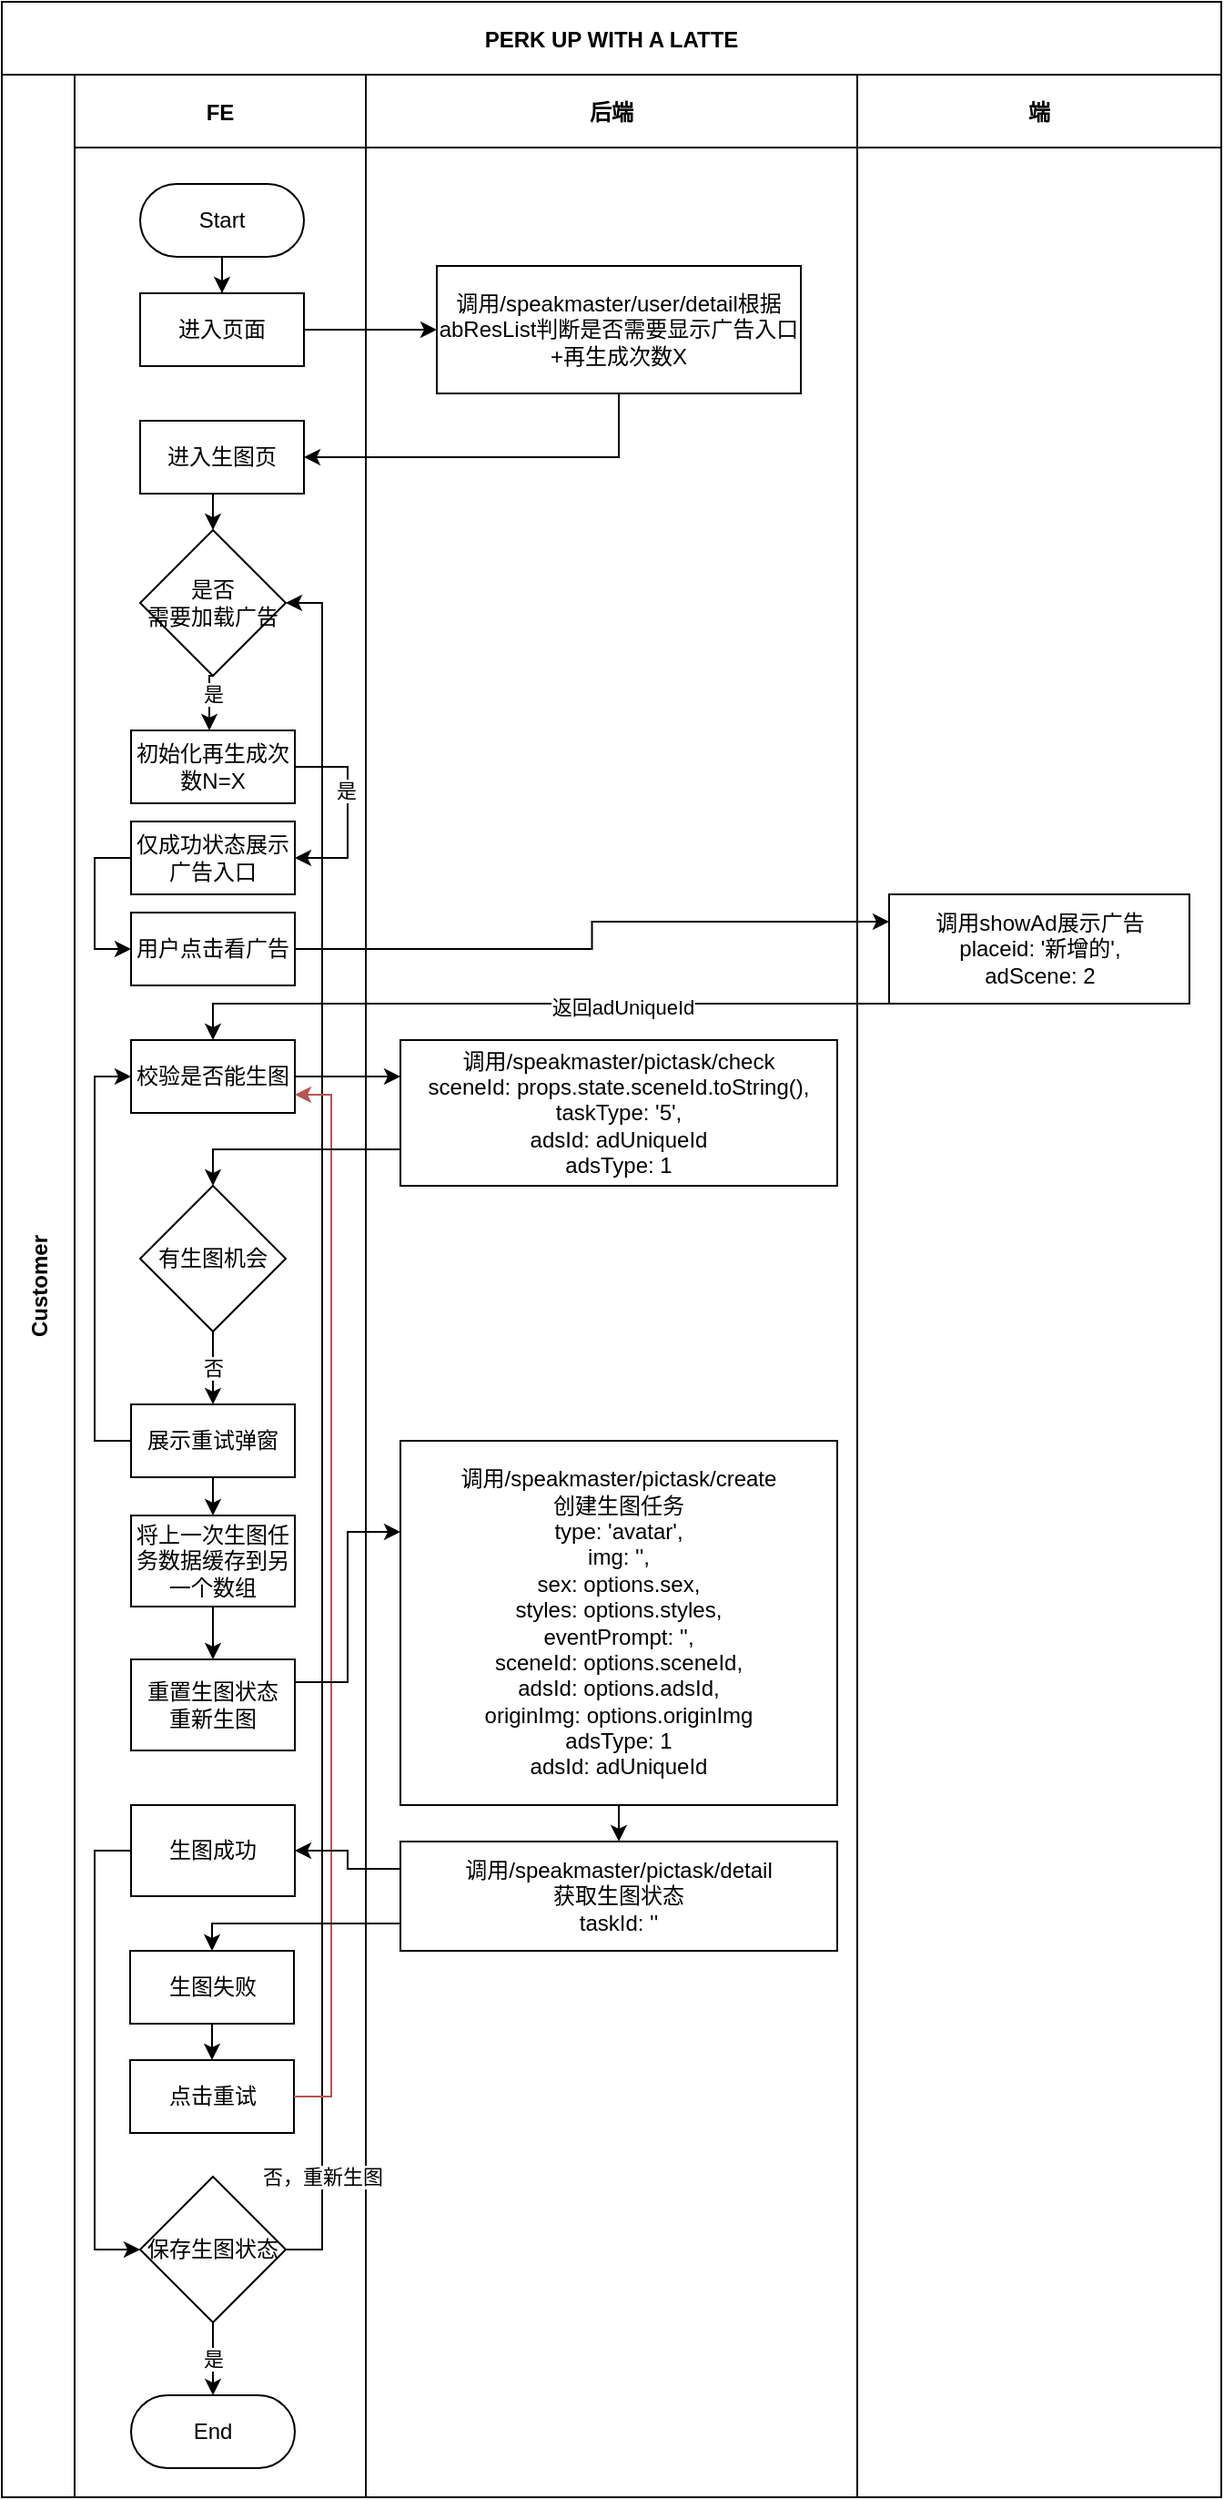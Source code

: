 <mxfile version="26.0.16">
  <diagram id="kgpKYQtTHZ0yAKxKKP6v" name="Page-1">
    <mxGraphModel dx="794" dy="483" grid="1" gridSize="10" guides="1" tooltips="1" connect="1" arrows="1" fold="1" page="1" pageScale="1" pageWidth="850" pageHeight="1100" math="0" shadow="0">
      <root>
        <mxCell id="0" />
        <mxCell id="1" parent="0" />
        <mxCell id="3nuBFxr9cyL0pnOWT2aG-1" value="PERK UP WITH A LATTE" style="shape=table;childLayout=tableLayout;startSize=40;collapsible=0;recursiveResize=0;expand=0;fillColor=none;fontStyle=1" parent="1" vertex="1">
          <mxGeometry x="100" y="70" width="670" height="1370" as="geometry" />
        </mxCell>
        <mxCell id="3nuBFxr9cyL0pnOWT2aG-3" value="Customer" style="shape=tableRow;horizontal=0;swimlaneHead=0;swimlaneBody=0;top=0;left=0;bottom=0;right=0;fillColor=none;points=[[0,0.5],[1,0.5]];portConstraint=eastwest;startSize=40;collapsible=0;recursiveResize=0;expand=0;fontStyle=1;" parent="3nuBFxr9cyL0pnOWT2aG-1" vertex="1">
          <mxGeometry y="40" width="670" height="1330" as="geometry" />
        </mxCell>
        <mxCell id="3nuBFxr9cyL0pnOWT2aG-4" value="FE" style="swimlane;swimlaneHead=0;swimlaneBody=0;connectable=0;fillColor=none;startSize=40;collapsible=0;recursiveResize=0;expand=0;fontStyle=1;" parent="3nuBFxr9cyL0pnOWT2aG-3" vertex="1">
          <mxGeometry x="40" width="160" height="1330" as="geometry">
            <mxRectangle width="160" height="1330" as="alternateBounds" />
          </mxGeometry>
        </mxCell>
        <mxCell id="3nuBFxr9cyL0pnOWT2aG-5" style="edgeStyle=orthogonalEdgeStyle;rounded=0;orthogonalLoop=1;jettySize=auto;html=1;" parent="3nuBFxr9cyL0pnOWT2aG-4" source="3nuBFxr9cyL0pnOWT2aG-6" target="3nuBFxr9cyL0pnOWT2aG-7" edge="1">
          <mxGeometry relative="1" as="geometry" />
        </mxCell>
        <mxCell id="3nuBFxr9cyL0pnOWT2aG-6" value="Start" style="rounded=1;whiteSpace=wrap;html=1;arcSize=50;" parent="3nuBFxr9cyL0pnOWT2aG-4" vertex="1">
          <mxGeometry x="36" y="60" width="90" height="40" as="geometry" />
        </mxCell>
        <mxCell id="3nuBFxr9cyL0pnOWT2aG-7" value="进入页面" style="rounded=0;whiteSpace=wrap;html=1;" parent="3nuBFxr9cyL0pnOWT2aG-4" vertex="1">
          <mxGeometry x="36" y="120" width="90" height="40" as="geometry" />
        </mxCell>
        <mxCell id="83-cvZ2OEZh-le51dASl-3" style="edgeStyle=orthogonalEdgeStyle;rounded=0;orthogonalLoop=1;jettySize=auto;html=1;exitX=0.5;exitY=1;exitDx=0;exitDy=0;entryX=0.5;entryY=0;entryDx=0;entryDy=0;" edge="1" parent="3nuBFxr9cyL0pnOWT2aG-4" source="3nuBFxr9cyL0pnOWT2aG-17" target="83-cvZ2OEZh-le51dASl-2">
          <mxGeometry relative="1" as="geometry" />
        </mxCell>
        <mxCell id="3nuBFxr9cyL0pnOWT2aG-17" value="进入生图页" style="rounded=0;whiteSpace=wrap;html=1;" parent="3nuBFxr9cyL0pnOWT2aG-4" vertex="1">
          <mxGeometry x="36" y="190" width="90" height="40" as="geometry" />
        </mxCell>
        <mxCell id="83-cvZ2OEZh-le51dASl-7" style="edgeStyle=orthogonalEdgeStyle;rounded=0;orthogonalLoop=1;jettySize=auto;html=1;exitX=0.5;exitY=1;exitDx=0;exitDy=0;entryX=0.5;entryY=0;entryDx=0;entryDy=0;" edge="1" parent="3nuBFxr9cyL0pnOWT2aG-4" source="83-cvZ2OEZh-le51dASl-2">
          <mxGeometry relative="1" as="geometry">
            <mxPoint x="74" y="330" as="sourcePoint" />
            <mxPoint x="74" y="360" as="targetPoint" />
          </mxGeometry>
        </mxCell>
        <mxCell id="83-cvZ2OEZh-le51dASl-51" value="是" style="edgeLabel;html=1;align=center;verticalAlign=middle;resizable=0;points=[];" vertex="1" connectable="0" parent="83-cvZ2OEZh-le51dASl-7">
          <mxGeometry x="-0.267" y="4" relative="1" as="geometry">
            <mxPoint x="-2" as="offset" />
          </mxGeometry>
        </mxCell>
        <mxCell id="83-cvZ2OEZh-le51dASl-2" value="&lt;div&gt;是否&lt;/div&gt;需要加载广告" style="rhombus;whiteSpace=wrap;html=1;" vertex="1" parent="3nuBFxr9cyL0pnOWT2aG-4">
          <mxGeometry x="36" y="250" width="80" height="80" as="geometry" />
        </mxCell>
        <mxCell id="83-cvZ2OEZh-le51dASl-6" value="初始化再生成次数N=X" style="rounded=0;whiteSpace=wrap;html=1;" vertex="1" parent="3nuBFxr9cyL0pnOWT2aG-4">
          <mxGeometry x="31" y="360" width="90" height="40" as="geometry" />
        </mxCell>
        <mxCell id="83-cvZ2OEZh-le51dASl-8" value="用户点击看广告" style="rounded=0;whiteSpace=wrap;html=1;" vertex="1" parent="3nuBFxr9cyL0pnOWT2aG-4">
          <mxGeometry x="31" y="460" width="90" height="40" as="geometry" />
        </mxCell>
        <mxCell id="83-cvZ2OEZh-le51dASl-27" value="校验是否能生图" style="rounded=0;whiteSpace=wrap;html=1;" vertex="1" parent="3nuBFxr9cyL0pnOWT2aG-4">
          <mxGeometry x="31" y="530" width="90" height="40" as="geometry" />
        </mxCell>
        <mxCell id="83-cvZ2OEZh-le51dASl-32" value="否" style="edgeStyle=orthogonalEdgeStyle;rounded=0;orthogonalLoop=1;jettySize=auto;html=1;exitX=0.5;exitY=1;exitDx=0;exitDy=0;entryX=0.5;entryY=0;entryDx=0;entryDy=0;" edge="1" parent="3nuBFxr9cyL0pnOWT2aG-4" source="83-cvZ2OEZh-le51dASl-29" target="83-cvZ2OEZh-le51dASl-31">
          <mxGeometry relative="1" as="geometry" />
        </mxCell>
        <mxCell id="83-cvZ2OEZh-le51dASl-29" value="有生图机会&lt;div&gt;&lt;/div&gt;" style="rhombus;whiteSpace=wrap;html=1;" vertex="1" parent="3nuBFxr9cyL0pnOWT2aG-4">
          <mxGeometry x="36" y="610" width="80" height="80" as="geometry" />
        </mxCell>
        <mxCell id="83-cvZ2OEZh-le51dASl-33" style="edgeStyle=orthogonalEdgeStyle;rounded=0;orthogonalLoop=1;jettySize=auto;html=1;exitX=0;exitY=0.5;exitDx=0;exitDy=0;entryX=0;entryY=0.5;entryDx=0;entryDy=0;" edge="1" parent="3nuBFxr9cyL0pnOWT2aG-4" source="83-cvZ2OEZh-le51dASl-31" target="83-cvZ2OEZh-le51dASl-27">
          <mxGeometry relative="1" as="geometry" />
        </mxCell>
        <mxCell id="83-cvZ2OEZh-le51dASl-35" style="edgeStyle=orthogonalEdgeStyle;rounded=0;orthogonalLoop=1;jettySize=auto;html=1;exitX=0.5;exitY=1;exitDx=0;exitDy=0;entryX=0.5;entryY=0;entryDx=0;entryDy=0;" edge="1" parent="3nuBFxr9cyL0pnOWT2aG-4" source="83-cvZ2OEZh-le51dASl-31" target="83-cvZ2OEZh-le51dASl-34">
          <mxGeometry relative="1" as="geometry" />
        </mxCell>
        <mxCell id="83-cvZ2OEZh-le51dASl-31" value="展示重试弹窗" style="rounded=0;whiteSpace=wrap;html=1;" vertex="1" parent="3nuBFxr9cyL0pnOWT2aG-4">
          <mxGeometry x="31" y="730" width="90" height="40" as="geometry" />
        </mxCell>
        <mxCell id="83-cvZ2OEZh-le51dASl-37" style="edgeStyle=orthogonalEdgeStyle;rounded=0;orthogonalLoop=1;jettySize=auto;html=1;exitX=0.5;exitY=1;exitDx=0;exitDy=0;entryX=0.5;entryY=0;entryDx=0;entryDy=0;" edge="1" parent="3nuBFxr9cyL0pnOWT2aG-4" source="83-cvZ2OEZh-le51dASl-34" target="83-cvZ2OEZh-le51dASl-36">
          <mxGeometry relative="1" as="geometry" />
        </mxCell>
        <mxCell id="83-cvZ2OEZh-le51dASl-34" value="&lt;div&gt;将上一次生图任务数据缓存到另一个数组&lt;/div&gt;" style="rounded=0;whiteSpace=wrap;html=1;" vertex="1" parent="3nuBFxr9cyL0pnOWT2aG-4">
          <mxGeometry x="31" y="791" width="90" height="50" as="geometry" />
        </mxCell>
        <mxCell id="83-cvZ2OEZh-le51dASl-36" value="重置生图状态&lt;div&gt;重新生图&lt;/div&gt;" style="rounded=0;whiteSpace=wrap;html=1;" vertex="1" parent="3nuBFxr9cyL0pnOWT2aG-4">
          <mxGeometry x="31" y="870" width="90" height="50" as="geometry" />
        </mxCell>
        <mxCell id="83-cvZ2OEZh-le51dASl-110" style="edgeStyle=orthogonalEdgeStyle;rounded=0;orthogonalLoop=1;jettySize=auto;html=1;exitX=0;exitY=0.5;exitDx=0;exitDy=0;entryX=0;entryY=0.5;entryDx=0;entryDy=0;" edge="1" parent="3nuBFxr9cyL0pnOWT2aG-4" source="83-cvZ2OEZh-le51dASl-38" target="83-cvZ2OEZh-le51dASl-40">
          <mxGeometry relative="1" as="geometry" />
        </mxCell>
        <mxCell id="83-cvZ2OEZh-le51dASl-38" value="生图成功" style="rounded=0;whiteSpace=wrap;html=1;" vertex="1" parent="3nuBFxr9cyL0pnOWT2aG-4">
          <mxGeometry x="31" y="950" width="90" height="50" as="geometry" />
        </mxCell>
        <mxCell id="83-cvZ2OEZh-le51dASl-44" value="是" style="edgeStyle=orthogonalEdgeStyle;rounded=0;orthogonalLoop=1;jettySize=auto;html=1;exitX=0.5;exitY=1;exitDx=0;exitDy=0;entryX=0.5;entryY=0;entryDx=0;entryDy=0;" edge="1" parent="3nuBFxr9cyL0pnOWT2aG-4" source="83-cvZ2OEZh-le51dASl-40" target="83-cvZ2OEZh-le51dASl-41">
          <mxGeometry relative="1" as="geometry" />
        </mxCell>
        <mxCell id="83-cvZ2OEZh-le51dASl-45" style="edgeStyle=orthogonalEdgeStyle;rounded=0;orthogonalLoop=1;jettySize=auto;html=1;exitX=1;exitY=0.5;exitDx=0;exitDy=0;entryX=1;entryY=0.5;entryDx=0;entryDy=0;" edge="1" parent="3nuBFxr9cyL0pnOWT2aG-4" source="83-cvZ2OEZh-le51dASl-40" target="83-cvZ2OEZh-le51dASl-2">
          <mxGeometry relative="1" as="geometry" />
        </mxCell>
        <mxCell id="83-cvZ2OEZh-le51dASl-46" value="否，重新生图" style="edgeLabel;html=1;align=center;verticalAlign=middle;resizable=0;points=[];" vertex="1" connectable="0" parent="83-cvZ2OEZh-le51dASl-45">
          <mxGeometry x="-0.832" y="1" relative="1" as="geometry">
            <mxPoint x="1" y="19" as="offset" />
          </mxGeometry>
        </mxCell>
        <mxCell id="83-cvZ2OEZh-le51dASl-40" value="保存生图状态&lt;div&gt;&lt;/div&gt;" style="rhombus;whiteSpace=wrap;html=1;" vertex="1" parent="3nuBFxr9cyL0pnOWT2aG-4">
          <mxGeometry x="36" y="1154.01" width="80" height="80" as="geometry" />
        </mxCell>
        <mxCell id="83-cvZ2OEZh-le51dASl-41" value="End" style="rounded=1;whiteSpace=wrap;html=1;arcSize=50;" vertex="1" parent="3nuBFxr9cyL0pnOWT2aG-4">
          <mxGeometry x="31" y="1274.01" width="90" height="40" as="geometry" />
        </mxCell>
        <mxCell id="83-cvZ2OEZh-le51dASl-55" style="edgeStyle=orthogonalEdgeStyle;rounded=0;orthogonalLoop=1;jettySize=auto;html=1;exitX=0;exitY=0.5;exitDx=0;exitDy=0;entryX=0;entryY=0.5;entryDx=0;entryDy=0;" edge="1" parent="3nuBFxr9cyL0pnOWT2aG-4" source="83-cvZ2OEZh-le51dASl-52" target="83-cvZ2OEZh-le51dASl-8">
          <mxGeometry relative="1" as="geometry" />
        </mxCell>
        <mxCell id="83-cvZ2OEZh-le51dASl-52" value="仅成功状态展示广告入口" style="rounded=0;whiteSpace=wrap;html=1;" vertex="1" parent="3nuBFxr9cyL0pnOWT2aG-4">
          <mxGeometry x="31" y="410" width="90" height="40" as="geometry" />
        </mxCell>
        <mxCell id="83-cvZ2OEZh-le51dASl-112" style="edgeStyle=orthogonalEdgeStyle;rounded=0;orthogonalLoop=1;jettySize=auto;html=1;exitX=0.5;exitY=1;exitDx=0;exitDy=0;entryX=0.5;entryY=0;entryDx=0;entryDy=0;" edge="1" parent="3nuBFxr9cyL0pnOWT2aG-4" source="83-cvZ2OEZh-le51dASl-56" target="83-cvZ2OEZh-le51dASl-109">
          <mxGeometry relative="1" as="geometry" />
        </mxCell>
        <mxCell id="83-cvZ2OEZh-le51dASl-56" value="生图失败" style="rounded=0;whiteSpace=wrap;html=1;" vertex="1" parent="3nuBFxr9cyL0pnOWT2aG-4">
          <mxGeometry x="30.5" y="1030" width="90" height="40" as="geometry" />
        </mxCell>
        <mxCell id="83-cvZ2OEZh-le51dASl-109" value="点击重试" style="rounded=0;whiteSpace=wrap;html=1;" vertex="1" parent="3nuBFxr9cyL0pnOWT2aG-4">
          <mxGeometry x="30.5" y="1090" width="90" height="40" as="geometry" />
        </mxCell>
        <mxCell id="83-cvZ2OEZh-le51dASl-114" style="edgeStyle=orthogonalEdgeStyle;rounded=0;orthogonalLoop=1;jettySize=auto;html=1;exitX=1;exitY=0.5;exitDx=0;exitDy=0;entryX=1;entryY=0.75;entryDx=0;entryDy=0;fillColor=#f8cecc;strokeColor=#b85450;" edge="1" parent="3nuBFxr9cyL0pnOWT2aG-4" source="83-cvZ2OEZh-le51dASl-109" target="83-cvZ2OEZh-le51dASl-27">
          <mxGeometry relative="1" as="geometry">
            <mxPoint x="179" y="1090" as="targetPoint" />
          </mxGeometry>
        </mxCell>
        <mxCell id="83-cvZ2OEZh-le51dASl-4" style="edgeStyle=orthogonalEdgeStyle;rounded=0;orthogonalLoop=1;jettySize=auto;html=1;exitX=1;exitY=0.5;exitDx=0;exitDy=0;entryX=1;entryY=0.5;entryDx=0;entryDy=0;" edge="1" parent="3nuBFxr9cyL0pnOWT2aG-4" source="83-cvZ2OEZh-le51dASl-6" target="83-cvZ2OEZh-le51dASl-52">
          <mxGeometry relative="1" as="geometry">
            <mxPoint x="488.75" y="360" as="targetPoint" />
            <Array as="points">
              <mxPoint x="150" y="380" />
              <mxPoint x="150" y="430" />
            </Array>
          </mxGeometry>
        </mxCell>
        <mxCell id="83-cvZ2OEZh-le51dASl-5" value="是" style="edgeLabel;html=1;align=center;verticalAlign=middle;resizable=0;points=[];" vertex="1" connectable="0" parent="83-cvZ2OEZh-le51dASl-4">
          <mxGeometry x="-0.194" y="-2" relative="1" as="geometry">
            <mxPoint x="1" y="-2" as="offset" />
          </mxGeometry>
        </mxCell>
        <mxCell id="3nuBFxr9cyL0pnOWT2aG-8" value="后端" style="swimlane;swimlaneHead=0;swimlaneBody=0;connectable=0;fillColor=none;startSize=40;collapsible=0;recursiveResize=0;expand=0;fontStyle=1;" parent="3nuBFxr9cyL0pnOWT2aG-3" vertex="1">
          <mxGeometry x="200" width="270" height="1330" as="geometry">
            <mxRectangle width="270" height="1330" as="alternateBounds" />
          </mxGeometry>
        </mxCell>
        <mxCell id="3nuBFxr9cyL0pnOWT2aG-9" value="调用/speakmaster/user/detail根据abResList判断是否需要显示广告入口&lt;div&gt;+再生成次数X&lt;/div&gt;" style="rounded=0;whiteSpace=wrap;html=1;" parent="3nuBFxr9cyL0pnOWT2aG-8" vertex="1">
          <mxGeometry x="39" y="105" width="200" height="70" as="geometry" />
        </mxCell>
        <mxCell id="83-cvZ2OEZh-le51dASl-16" value="调用/speakmaster/pictask/check&lt;div&gt;sceneId: props.state.sceneId.toString(), taskType: &#39;5&#39;,&lt;/div&gt;&lt;div&gt;adsId: adUniqueId&lt;/div&gt;&lt;div&gt;adsType: 1&lt;/div&gt;" style="rounded=0;whiteSpace=wrap;html=1;" vertex="1" parent="3nuBFxr9cyL0pnOWT2aG-8">
          <mxGeometry x="19" y="530" width="240" height="80" as="geometry" />
        </mxCell>
        <mxCell id="83-cvZ2OEZh-le51dASl-47" value="调用/speakmaster/pictask/create&lt;div&gt;创建生图任务&lt;br&gt;&lt;div&gt;type: &#39;avatar&#39;,&lt;/div&gt;&lt;div&gt;img: &#39;&#39;,&lt;/div&gt;&lt;div&gt;sex: options.sex,&lt;/div&gt;&lt;div&gt;styles: options.styles,&lt;/div&gt;&lt;div&gt;eventPrompt: &#39;&#39;,&lt;/div&gt;&lt;div&gt;sceneId: options.sceneId,&lt;/div&gt;&lt;div&gt;adsId: options.adsId,&lt;/div&gt;&lt;div&gt;originImg: options.originImg&lt;br&gt;&lt;/div&gt;&lt;/div&gt;&lt;div&gt;adsType: 1&lt;br&gt;&lt;/div&gt;&lt;div&gt;adsId:&amp;nbsp;&lt;span style=&quot;background-color: transparent; color: light-dark(rgb(0, 0, 0), rgb(255, 255, 255));&quot;&gt;adUniqueId&lt;/span&gt;&lt;br&gt;&lt;/div&gt;" style="rounded=0;whiteSpace=wrap;html=1;" vertex="1" parent="3nuBFxr9cyL0pnOWT2aG-8">
          <mxGeometry x="19" y="750" width="240" height="200" as="geometry" />
        </mxCell>
        <mxCell id="83-cvZ2OEZh-le51dASl-49" value="调用/speakmaster/pictask/detail&lt;div&gt;获取生图状态&lt;br&gt;&lt;div&gt;taskId: &#39;&#39;&lt;/div&gt;&lt;/div&gt;" style="rounded=0;whiteSpace=wrap;html=1;" vertex="1" parent="3nuBFxr9cyL0pnOWT2aG-8">
          <mxGeometry x="19" y="970" width="240" height="60" as="geometry" />
        </mxCell>
        <mxCell id="83-cvZ2OEZh-le51dASl-42" style="edgeStyle=orthogonalEdgeStyle;rounded=0;orthogonalLoop=1;jettySize=auto;html=1;exitX=0.5;exitY=1;exitDx=0;exitDy=0;entryX=0.5;entryY=0;entryDx=0;entryDy=0;" edge="1" parent="3nuBFxr9cyL0pnOWT2aG-8" source="83-cvZ2OEZh-le51dASl-47" target="83-cvZ2OEZh-le51dASl-49">
          <mxGeometry relative="1" as="geometry" />
        </mxCell>
        <mxCell id="3nuBFxr9cyL0pnOWT2aG-11" value="端" style="swimlane;swimlaneHead=0;swimlaneBody=0;connectable=0;fillColor=none;startSize=40;collapsible=0;recursiveResize=0;expand=0;fontStyle=1;" parent="3nuBFxr9cyL0pnOWT2aG-3" vertex="1">
          <mxGeometry x="470" width="200" height="1330" as="geometry">
            <mxRectangle width="200" height="1330" as="alternateBounds" />
          </mxGeometry>
        </mxCell>
        <mxCell id="83-cvZ2OEZh-le51dASl-11" value="调用showAd展示广告&lt;div&gt;placeid: &#39;新增的&#39;,&lt;/div&gt;&lt;div&gt;adScene: 2&lt;br&gt;&lt;/div&gt;" style="rounded=0;whiteSpace=wrap;html=1;" vertex="1" parent="3nuBFxr9cyL0pnOWT2aG-11">
          <mxGeometry x="17.5" y="450" width="165" height="60" as="geometry" />
        </mxCell>
        <mxCell id="3nuBFxr9cyL0pnOWT2aG-2" value="" style="edgeStyle=orthogonalEdgeStyle;rounded=0;orthogonalLoop=1;jettySize=auto;html=1;entryX=0;entryY=0.5;entryDx=0;entryDy=0;" parent="3nuBFxr9cyL0pnOWT2aG-3" source="3nuBFxr9cyL0pnOWT2aG-7" target="3nuBFxr9cyL0pnOWT2aG-9" edge="1">
          <mxGeometry relative="1" as="geometry" />
        </mxCell>
        <mxCell id="3nuBFxr9cyL0pnOWT2aG-25" value="" style="edgeStyle=orthogonalEdgeStyle;rounded=0;orthogonalLoop=1;jettySize=auto;html=1;entryX=1;entryY=0.5;entryDx=0;entryDy=0;exitX=0.5;exitY=1;exitDx=0;exitDy=0;" parent="3nuBFxr9cyL0pnOWT2aG-3" source="3nuBFxr9cyL0pnOWT2aG-9" target="3nuBFxr9cyL0pnOWT2aG-17" edge="1">
          <mxGeometry relative="1" as="geometry" />
        </mxCell>
        <mxCell id="83-cvZ2OEZh-le51dASl-13" style="edgeStyle=orthogonalEdgeStyle;rounded=0;orthogonalLoop=1;jettySize=auto;html=1;exitX=1;exitY=0.5;exitDx=0;exitDy=0;entryX=0;entryY=0.25;entryDx=0;entryDy=0;" edge="1" parent="3nuBFxr9cyL0pnOWT2aG-3" source="83-cvZ2OEZh-le51dASl-8" target="83-cvZ2OEZh-le51dASl-11">
          <mxGeometry relative="1" as="geometry" />
        </mxCell>
        <mxCell id="83-cvZ2OEZh-le51dASl-14" style="edgeStyle=orthogonalEdgeStyle;rounded=0;orthogonalLoop=1;jettySize=auto;html=1;exitX=0;exitY=0.75;exitDx=0;exitDy=0;entryX=0.5;entryY=0;entryDx=0;entryDy=0;" edge="1" parent="3nuBFxr9cyL0pnOWT2aG-3" source="83-cvZ2OEZh-le51dASl-11" target="83-cvZ2OEZh-le51dASl-27">
          <mxGeometry relative="1" as="geometry">
            <mxPoint x="150" y="530" as="targetPoint" />
            <Array as="points">
              <mxPoint x="488" y="510" />
              <mxPoint x="116" y="510" />
            </Array>
          </mxGeometry>
        </mxCell>
        <mxCell id="83-cvZ2OEZh-le51dASl-15" value="返回adUniqueId" style="edgeLabel;html=1;align=center;verticalAlign=middle;resizable=0;points=[];" vertex="1" connectable="0" parent="83-cvZ2OEZh-le51dASl-14">
          <mxGeometry x="-0.204" y="2" relative="1" as="geometry">
            <mxPoint as="offset" />
          </mxGeometry>
        </mxCell>
        <mxCell id="83-cvZ2OEZh-le51dASl-28" style="edgeStyle=orthogonalEdgeStyle;rounded=0;orthogonalLoop=1;jettySize=auto;html=1;exitX=1;exitY=0.5;exitDx=0;exitDy=0;entryX=0;entryY=0.25;entryDx=0;entryDy=0;" edge="1" parent="3nuBFxr9cyL0pnOWT2aG-3" source="83-cvZ2OEZh-le51dASl-27" target="83-cvZ2OEZh-le51dASl-16">
          <mxGeometry relative="1" as="geometry" />
        </mxCell>
        <mxCell id="83-cvZ2OEZh-le51dASl-30" style="edgeStyle=orthogonalEdgeStyle;rounded=0;orthogonalLoop=1;jettySize=auto;html=1;exitX=0;exitY=0.75;exitDx=0;exitDy=0;entryX=0.5;entryY=0;entryDx=0;entryDy=0;" edge="1" parent="3nuBFxr9cyL0pnOWT2aG-3" source="83-cvZ2OEZh-le51dASl-16" target="83-cvZ2OEZh-le51dASl-29">
          <mxGeometry relative="1" as="geometry" />
        </mxCell>
        <mxCell id="83-cvZ2OEZh-le51dASl-48" style="edgeStyle=orthogonalEdgeStyle;rounded=0;orthogonalLoop=1;jettySize=auto;html=1;exitX=1;exitY=0.25;exitDx=0;exitDy=0;entryX=0;entryY=0.25;entryDx=0;entryDy=0;" edge="1" parent="3nuBFxr9cyL0pnOWT2aG-3" source="83-cvZ2OEZh-le51dASl-36" target="83-cvZ2OEZh-le51dASl-47">
          <mxGeometry relative="1" as="geometry" />
        </mxCell>
        <mxCell id="83-cvZ2OEZh-le51dASl-50" style="edgeStyle=orthogonalEdgeStyle;rounded=0;orthogonalLoop=1;jettySize=auto;html=1;exitX=0;exitY=0.25;exitDx=0;exitDy=0;entryX=1;entryY=0.5;entryDx=0;entryDy=0;" edge="1" parent="3nuBFxr9cyL0pnOWT2aG-3" source="83-cvZ2OEZh-le51dASl-49" target="83-cvZ2OEZh-le51dASl-38">
          <mxGeometry relative="1" as="geometry" />
        </mxCell>
        <mxCell id="83-cvZ2OEZh-le51dASl-111" style="edgeStyle=orthogonalEdgeStyle;rounded=0;orthogonalLoop=1;jettySize=auto;html=1;exitX=0;exitY=0.75;exitDx=0;exitDy=0;entryX=0.5;entryY=0;entryDx=0;entryDy=0;" edge="1" parent="3nuBFxr9cyL0pnOWT2aG-3" source="83-cvZ2OEZh-le51dASl-49" target="83-cvZ2OEZh-le51dASl-56">
          <mxGeometry relative="1" as="geometry">
            <Array as="points">
              <mxPoint x="116" y="1015" />
            </Array>
          </mxGeometry>
        </mxCell>
      </root>
    </mxGraphModel>
  </diagram>
</mxfile>
